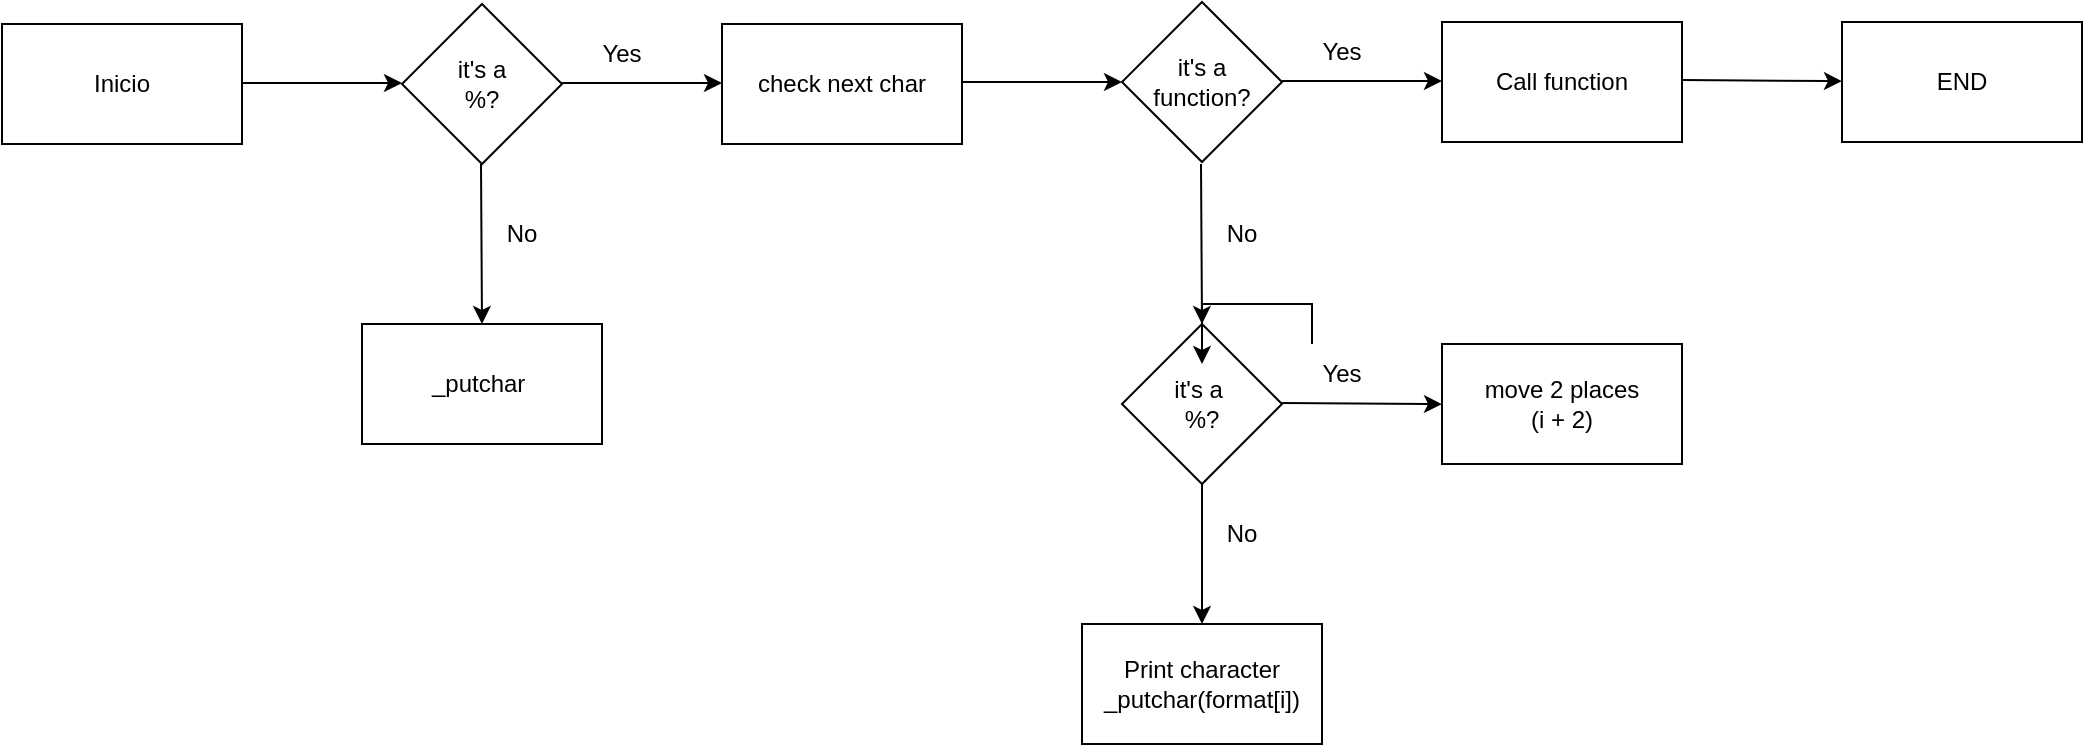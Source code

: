 <mxfile version="17.1.3" type="device"><diagram id="C5RBs43oDa-KdzZeNtuy" name="Page-1"><mxGraphModel dx="1824" dy="588" grid="1" gridSize="10" guides="1" tooltips="1" connect="1" arrows="1" fold="1" page="1" pageScale="1" pageWidth="827" pageHeight="1169" math="0" shadow="0"><root><mxCell id="WIyWlLk6GJQsqaUBKTNV-0"/><mxCell id="WIyWlLk6GJQsqaUBKTNV-1" parent="WIyWlLk6GJQsqaUBKTNV-0"/><mxCell id="eO6Ed06y3ykSLTsQFpVJ-2" value="Inicio" style="rounded=0;whiteSpace=wrap;html=1;" vertex="1" parent="WIyWlLk6GJQsqaUBKTNV-1"><mxGeometry x="-600" y="120" width="120" height="60" as="geometry"/></mxCell><mxCell id="eO6Ed06y3ykSLTsQFpVJ-5" value="" style="endArrow=classic;html=1;rounded=0;" edge="1" parent="WIyWlLk6GJQsqaUBKTNV-1"><mxGeometry width="50" height="50" relative="1" as="geometry"><mxPoint x="-360.5" y="190" as="sourcePoint"/><mxPoint x="-360" y="270" as="targetPoint"/></mxGeometry></mxCell><mxCell id="eO6Ed06y3ykSLTsQFpVJ-6" value="" style="endArrow=classic;html=1;rounded=0;" edge="1" parent="WIyWlLk6GJQsqaUBKTNV-1"><mxGeometry width="50" height="50" relative="1" as="geometry"><mxPoint x="-480" y="149.5" as="sourcePoint"/><mxPoint x="-400" y="149.5" as="targetPoint"/></mxGeometry></mxCell><mxCell id="eO6Ed06y3ykSLTsQFpVJ-8" value="it's a&lt;br&gt;%?" style="rhombus;whiteSpace=wrap;html=1;" vertex="1" parent="WIyWlLk6GJQsqaUBKTNV-1"><mxGeometry x="-400" y="110" width="80" height="80" as="geometry"/></mxCell><mxCell id="eO6Ed06y3ykSLTsQFpVJ-10" value="_putchar&amp;nbsp;" style="rounded=0;whiteSpace=wrap;html=1;" vertex="1" parent="WIyWlLk6GJQsqaUBKTNV-1"><mxGeometry x="-420" y="270" width="120" height="60" as="geometry"/></mxCell><mxCell id="eO6Ed06y3ykSLTsQFpVJ-11" value="No" style="text;html=1;strokeColor=none;fillColor=none;align=center;verticalAlign=middle;whiteSpace=wrap;rounded=0;" vertex="1" parent="WIyWlLk6GJQsqaUBKTNV-1"><mxGeometry x="-370" y="210" width="60" height="30" as="geometry"/></mxCell><mxCell id="eO6Ed06y3ykSLTsQFpVJ-12" value="" style="endArrow=classic;html=1;rounded=0;" edge="1" parent="WIyWlLk6GJQsqaUBKTNV-1"><mxGeometry width="50" height="50" relative="1" as="geometry"><mxPoint x="-320" y="149.5" as="sourcePoint"/><mxPoint x="-240" y="149.5" as="targetPoint"/></mxGeometry></mxCell><mxCell id="eO6Ed06y3ykSLTsQFpVJ-14" value="Yes" style="text;html=1;strokeColor=none;fillColor=none;align=center;verticalAlign=middle;whiteSpace=wrap;rounded=0;" vertex="1" parent="WIyWlLk6GJQsqaUBKTNV-1"><mxGeometry x="-320" y="120" width="60" height="30" as="geometry"/></mxCell><mxCell id="eO6Ed06y3ykSLTsQFpVJ-15" value="check next char" style="rounded=0;whiteSpace=wrap;html=1;" vertex="1" parent="WIyWlLk6GJQsqaUBKTNV-1"><mxGeometry x="-240" y="120" width="120" height="60" as="geometry"/></mxCell><mxCell id="eO6Ed06y3ykSLTsQFpVJ-16" value="it's a&lt;br&gt;function?" style="rhombus;whiteSpace=wrap;html=1;" vertex="1" parent="WIyWlLk6GJQsqaUBKTNV-1"><mxGeometry x="-40" y="109" width="80" height="80" as="geometry"/></mxCell><mxCell id="eO6Ed06y3ykSLTsQFpVJ-17" value="" style="endArrow=classic;html=1;rounded=0;" edge="1" parent="WIyWlLk6GJQsqaUBKTNV-1"><mxGeometry width="50" height="50" relative="1" as="geometry"><mxPoint x="-120" y="149" as="sourcePoint"/><mxPoint x="-40" y="149" as="targetPoint"/></mxGeometry></mxCell><mxCell id="eO6Ed06y3ykSLTsQFpVJ-22" value="" style="endArrow=classic;html=1;rounded=0;" edge="1" parent="WIyWlLk6GJQsqaUBKTNV-1"><mxGeometry width="50" height="50" relative="1" as="geometry"><mxPoint x="40" y="148.5" as="sourcePoint"/><mxPoint x="120" y="148.5" as="targetPoint"/></mxGeometry></mxCell><mxCell id="eO6Ed06y3ykSLTsQFpVJ-23" value="Yes" style="text;html=1;strokeColor=none;fillColor=none;align=center;verticalAlign=middle;whiteSpace=wrap;rounded=0;" vertex="1" parent="WIyWlLk6GJQsqaUBKTNV-1"><mxGeometry x="40" y="119" width="60" height="30" as="geometry"/></mxCell><mxCell id="eO6Ed06y3ykSLTsQFpVJ-24" value="Call function" style="rounded=0;whiteSpace=wrap;html=1;" vertex="1" parent="WIyWlLk6GJQsqaUBKTNV-1"><mxGeometry x="120" y="119" width="120" height="60" as="geometry"/></mxCell><mxCell id="eO6Ed06y3ykSLTsQFpVJ-25" value="" style="endArrow=classic;html=1;rounded=0;" edge="1" parent="WIyWlLk6GJQsqaUBKTNV-1" target="eO6Ed06y3ykSLTsQFpVJ-26"><mxGeometry width="50" height="50" relative="1" as="geometry"><mxPoint x="240" y="148" as="sourcePoint"/><mxPoint x="320" y="148" as="targetPoint"/></mxGeometry></mxCell><mxCell id="eO6Ed06y3ykSLTsQFpVJ-26" value="END" style="rounded=0;whiteSpace=wrap;html=1;" vertex="1" parent="WIyWlLk6GJQsqaUBKTNV-1"><mxGeometry x="320" y="119" width="120" height="60" as="geometry"/></mxCell><mxCell id="eO6Ed06y3ykSLTsQFpVJ-27" value="" style="endArrow=classic;html=1;rounded=0;" edge="1" parent="WIyWlLk6GJQsqaUBKTNV-1"><mxGeometry width="50" height="50" relative="1" as="geometry"><mxPoint x="-0.5" y="190" as="sourcePoint"/><mxPoint y="270" as="targetPoint"/></mxGeometry></mxCell><mxCell id="eO6Ed06y3ykSLTsQFpVJ-28" value="No" style="text;html=1;strokeColor=none;fillColor=none;align=center;verticalAlign=middle;whiteSpace=wrap;rounded=0;" vertex="1" parent="WIyWlLk6GJQsqaUBKTNV-1"><mxGeometry x="-10" y="210" width="60" height="30" as="geometry"/></mxCell><mxCell id="eO6Ed06y3ykSLTsQFpVJ-30" value="it's a&amp;nbsp;&lt;br&gt;%?" style="rhombus;whiteSpace=wrap;html=1;" vertex="1" parent="WIyWlLk6GJQsqaUBKTNV-1"><mxGeometry x="-40" y="270" width="80" height="80" as="geometry"/></mxCell><mxCell id="eO6Ed06y3ykSLTsQFpVJ-32" value="" style="endArrow=classic;html=1;rounded=0;" edge="1" parent="WIyWlLk6GJQsqaUBKTNV-1" target="eO6Ed06y3ykSLTsQFpVJ-33"><mxGeometry width="50" height="50" relative="1" as="geometry"><mxPoint y="350" as="sourcePoint"/><mxPoint x="0.5" y="430" as="targetPoint"/></mxGeometry></mxCell><mxCell id="eO6Ed06y3ykSLTsQFpVJ-33" value="Print character&lt;br&gt;_putchar(format[i])" style="rounded=0;whiteSpace=wrap;html=1;" vertex="1" parent="WIyWlLk6GJQsqaUBKTNV-1"><mxGeometry x="-60" y="420" width="120" height="60" as="geometry"/></mxCell><mxCell id="eO6Ed06y3ykSLTsQFpVJ-38" style="edgeStyle=orthogonalEdgeStyle;rounded=0;orthogonalLoop=1;jettySize=auto;html=1;exitX=0.25;exitY=0;exitDx=0;exitDy=0;entryX=0.5;entryY=0.25;entryDx=0;entryDy=0;entryPerimeter=0;" edge="1" parent="WIyWlLk6GJQsqaUBKTNV-1" source="eO6Ed06y3ykSLTsQFpVJ-34" target="eO6Ed06y3ykSLTsQFpVJ-30"><mxGeometry relative="1" as="geometry"/></mxCell><mxCell id="eO6Ed06y3ykSLTsQFpVJ-34" value="Yes" style="text;html=1;strokeColor=none;fillColor=none;align=center;verticalAlign=middle;whiteSpace=wrap;rounded=0;" vertex="1" parent="WIyWlLk6GJQsqaUBKTNV-1"><mxGeometry x="40" y="280" width="60" height="30" as="geometry"/></mxCell><mxCell id="eO6Ed06y3ykSLTsQFpVJ-35" value="No" style="text;html=1;strokeColor=none;fillColor=none;align=center;verticalAlign=middle;whiteSpace=wrap;rounded=0;" vertex="1" parent="WIyWlLk6GJQsqaUBKTNV-1"><mxGeometry x="-10" y="360" width="60" height="30" as="geometry"/></mxCell><mxCell id="eO6Ed06y3ykSLTsQFpVJ-36" value="" style="endArrow=classic;html=1;rounded=0;" edge="1" parent="WIyWlLk6GJQsqaUBKTNV-1"><mxGeometry width="50" height="50" relative="1" as="geometry"><mxPoint x="40" y="309.5" as="sourcePoint"/><mxPoint x="120" y="310.071" as="targetPoint"/></mxGeometry></mxCell><mxCell id="eO6Ed06y3ykSLTsQFpVJ-37" value="move 2 places&lt;br&gt;(i + 2)" style="rounded=0;whiteSpace=wrap;html=1;" vertex="1" parent="WIyWlLk6GJQsqaUBKTNV-1"><mxGeometry x="120" y="280" width="120" height="60" as="geometry"/></mxCell></root></mxGraphModel></diagram></mxfile>